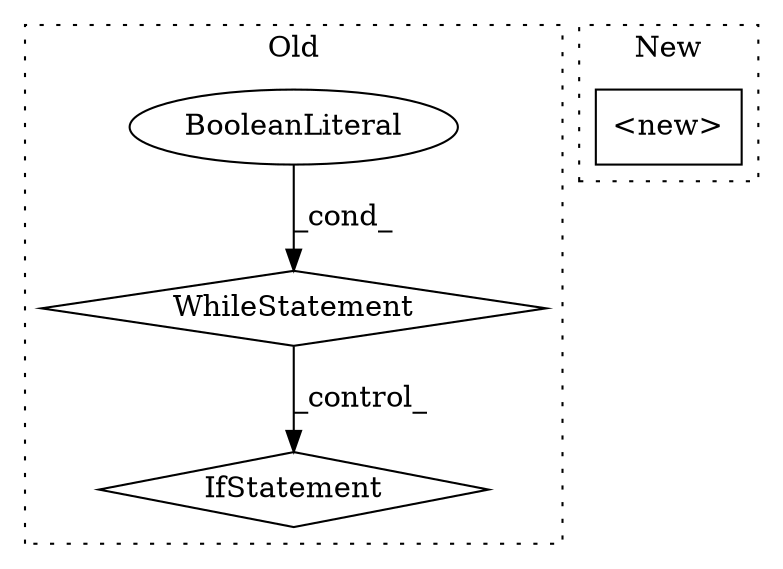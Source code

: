 digraph G {
subgraph cluster0 {
1 [label="WhileStatement" a="61" s="8757,8768" l="7,2" shape="diamond"];
3 [label="BooleanLiteral" a="9" s="8764" l="4" shape="ellipse"];
4 [label="IfStatement" a="25" s="9038,9084" l="4,2" shape="diamond"];
label = "Old";
style="dotted";
}
subgraph cluster1 {
2 [label="<new>" a="14" s="7788" l="17" shape="box"];
label = "New";
style="dotted";
}
1 -> 4 [label="_control_"];
3 -> 1 [label="_cond_"];
}